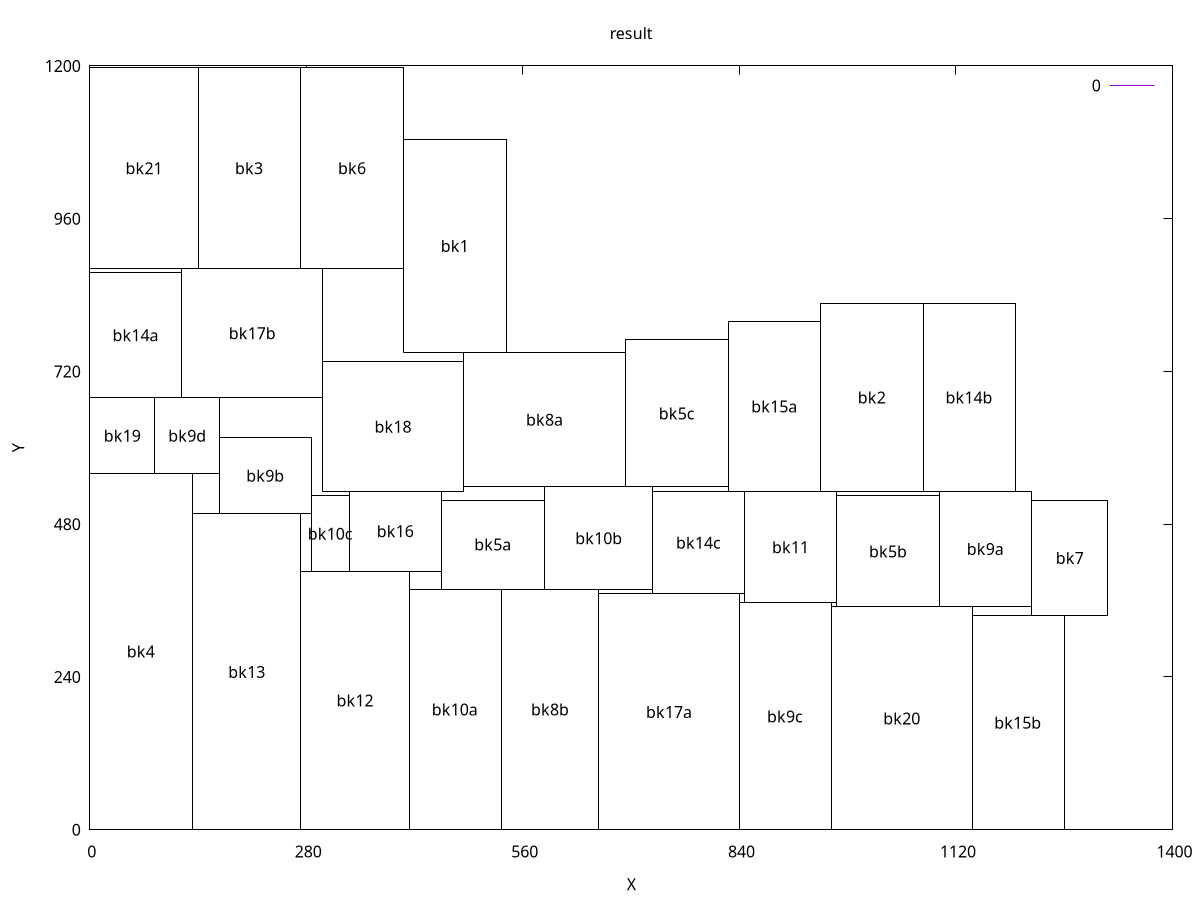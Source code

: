 reset
set title "result" 
set xlabel "X"
set ylabel "Y"
set object 1 rect from 406,749 to 539,1085
set label "bk1" at 472,917 center
set object 2 rect from 413,0 to 532,378
set label "bk10a" at 472,189 center
set object 3 rect from 588,378 to 728,539
set label "bk10b" at 658,458 center
set object 4 rect from 287,406 to 336,525
set label "bk10c" at 311,465 center
set object 5 rect from 847,357 to 966,532
set label "bk11" at 906,444 center
set object 6 rect from 273,0 to 413,406
set label "bk12" at 343,203 center
set object 7 rect from 133,0 to 273,497
set label "bk13" at 203,248 center
set object 8 rect from 0,679 to 119,875
set label "bk14a" at 59,777 center
set object 9 rect from 1078,532 to 1197,826
set label "bk14b" at 1137,679 center
set object 10 rect from 728,371 to 847,532
set label "bk14c" at 787,451 center
set object 11 rect from 826,532 to 945,798
set label "bk15a" at 885,665 center
set object 12 rect from 1141,0 to 1260,336
set label "bk15b" at 1200,168 center
set object 13 rect from 336,406 to 455,532
set label "bk16" at 395,469 center
set object 14 rect from 658,0 to 840,371
set label "bk17a" at 749,185 center
set object 15 rect from 119,679 to 301,882
set label "bk17b" at 210,780 center
set object 16 rect from 301,532 to 483,735
set label "bk18" at 392,633 center
set object 17 rect from 0,560 to 84,679
set label "bk19" at 42,619 center
set object 18 rect from 945,532 to 1078,826
set label "bk2" at 1011,679 center
set object 19 rect from 959,0 to 1141,350
set label "bk20" at 1050,175 center
set object 20 rect from 0,882 to 140,1197
set label "bk21" at 70,1039 center
set object 21 rect from 140,882 to 273,1197
set label "bk3" at 206,1039 center
set object 22 rect from 0,0 to 133,560
set label "bk4" at 66,280 center
set object 23 rect from 455,378 to 588,518
set label "bk5a" at 521,448 center
set object 24 rect from 966,350 to 1099,525
set label "bk5b" at 1032,437 center
set object 25 rect from 693,539 to 826,770
set label "bk5c" at 759,654 center
set object 26 rect from 273,882 to 406,1197
set label "bk6" at 339,1039 center
set object 27 rect from 1218,336 to 1316,518
set label "bk7" at 1267,427 center
set object 28 rect from 483,539 to 693,749
set label "bk8a" at 588,644 center
set object 29 rect from 532,0 to 658,378
set label "bk8b" at 595,189 center
set object 30 rect from 1099,350 to 1218,532
set label "bk9a" at 1158,441 center
set object 31 rect from 168,497 to 287,616
set label "bk9b" at 227,556 center
set object 32 rect from 840,0 to 959,357
set label "bk9c" at 899,178 center
set object 33 rect from 84,560 to 168,679
set label "bk9d" at 126,619 center
set xtics 280
set ytics 240
plot [0:1400][0:1200]0
set terminal png size 1024,768
set output "output.png"
replot